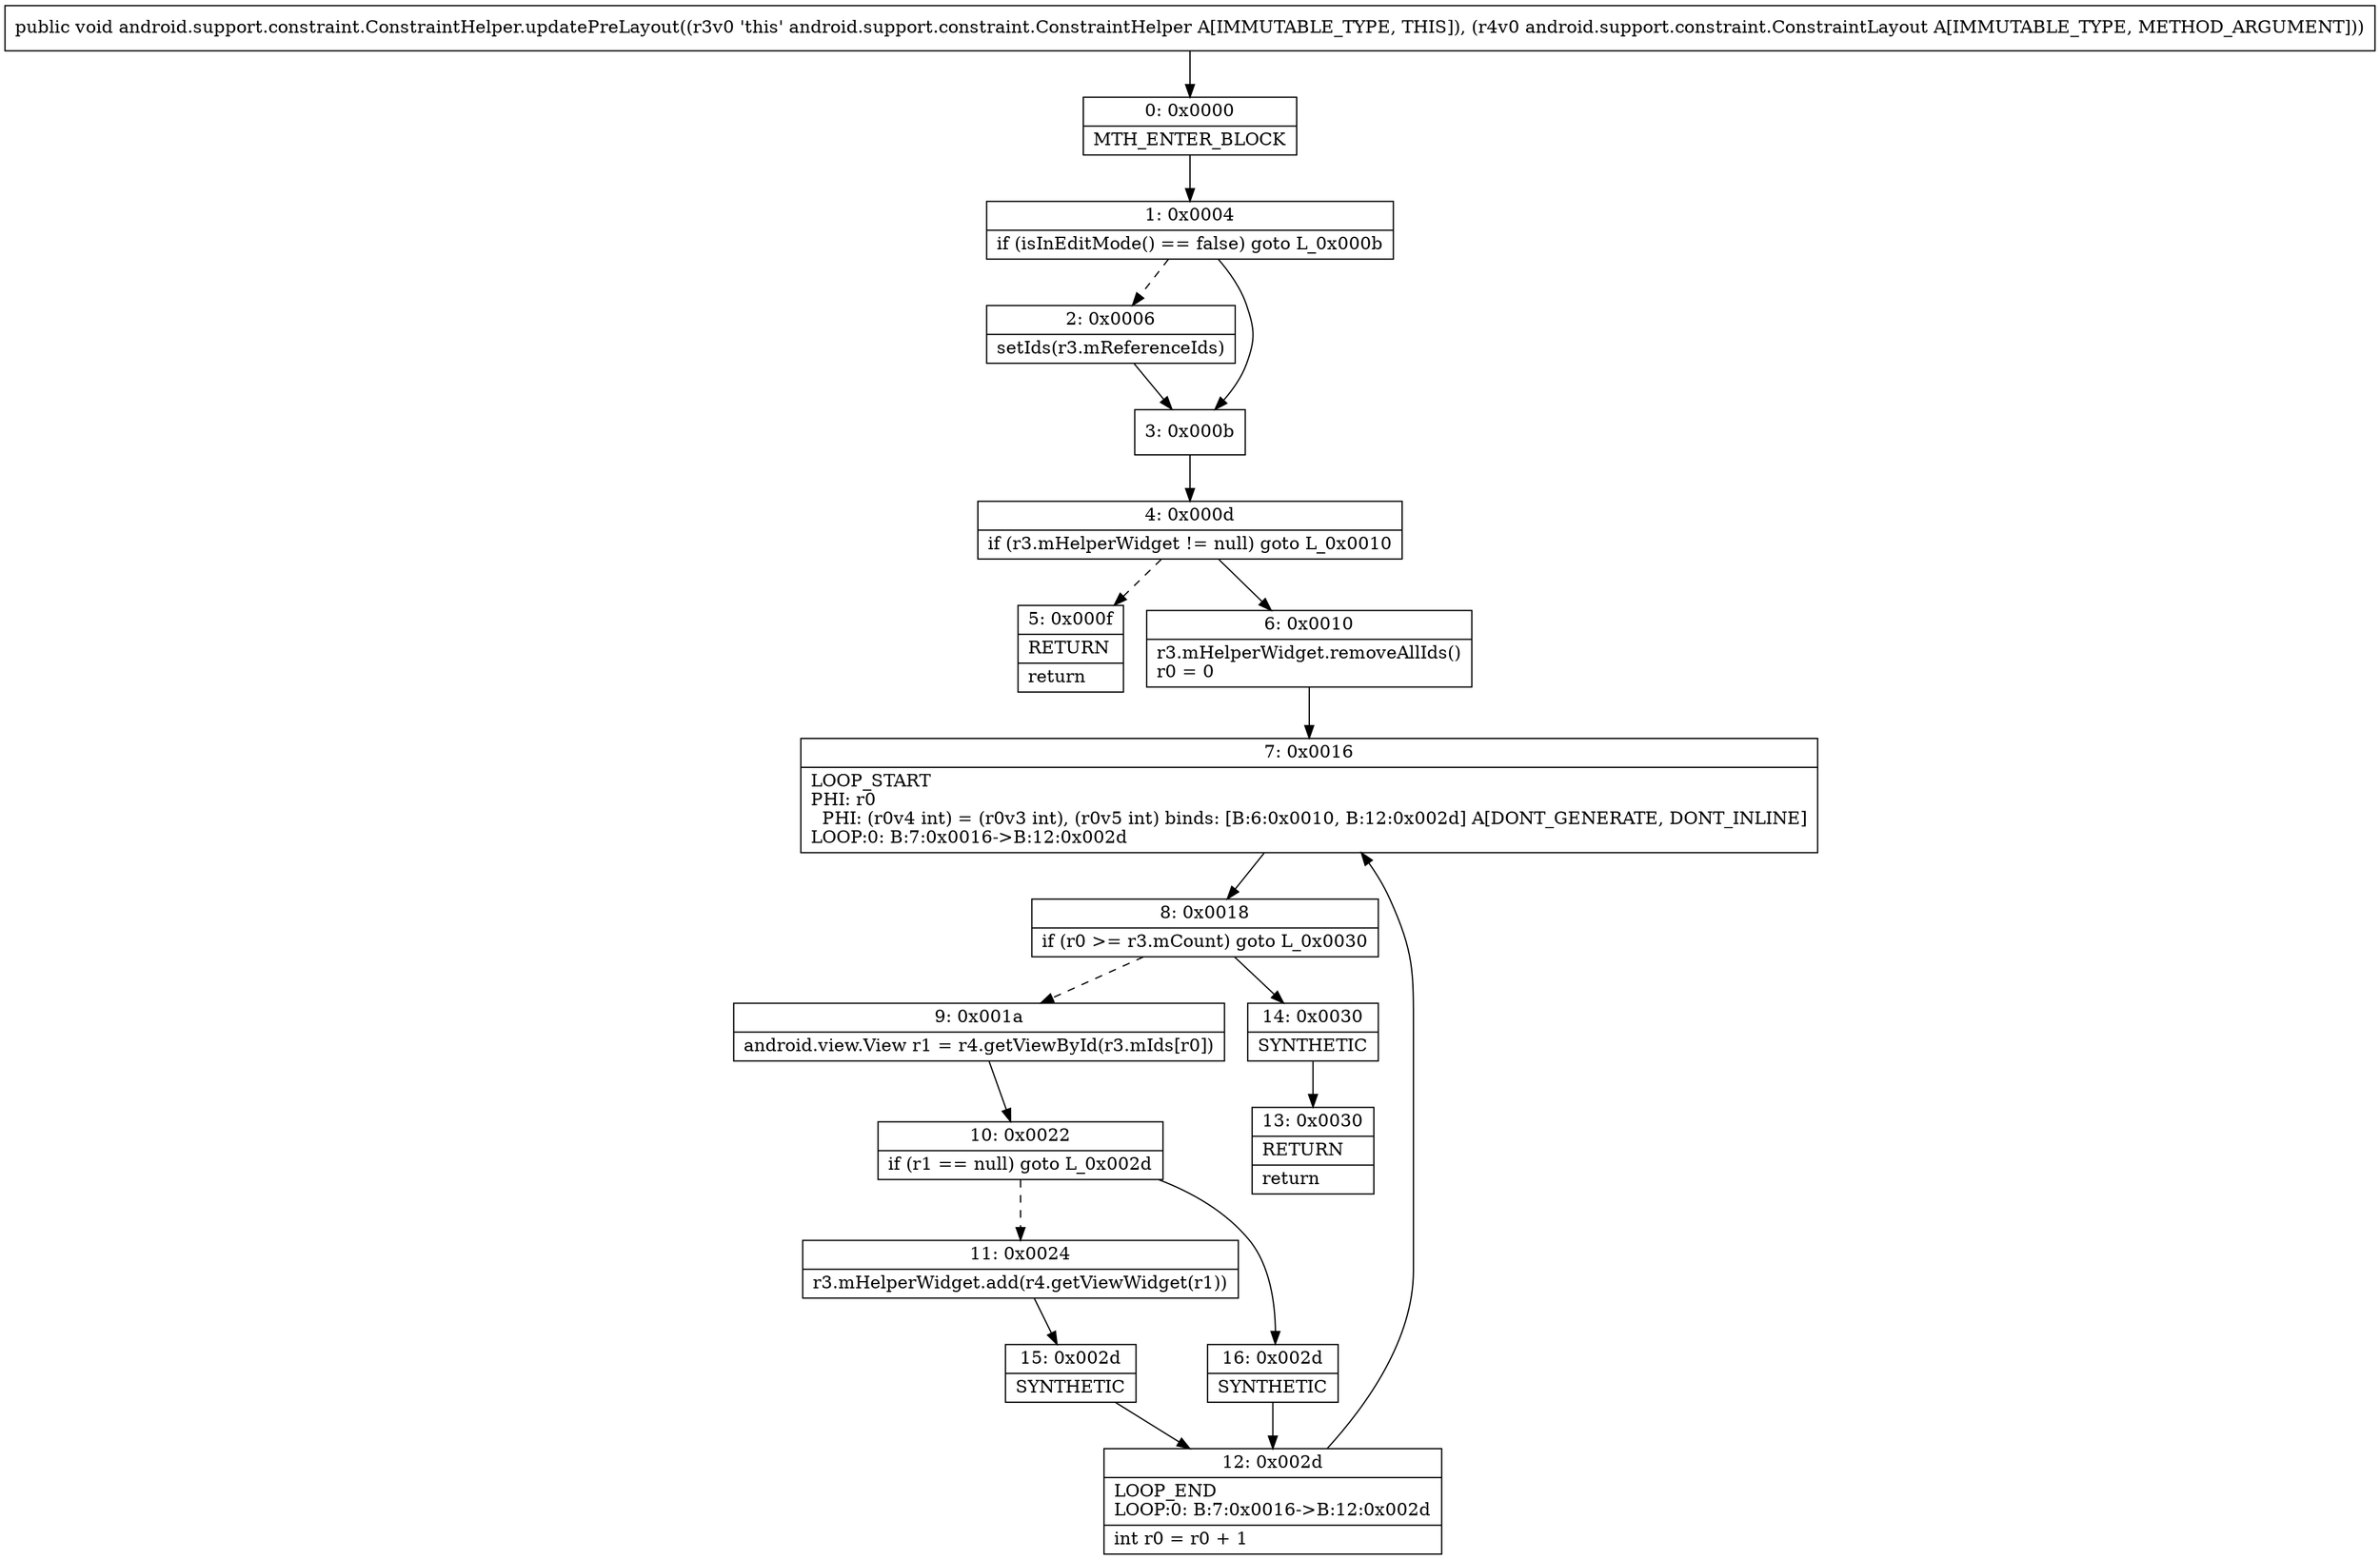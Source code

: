 digraph "CFG forandroid.support.constraint.ConstraintHelper.updatePreLayout(Landroid\/support\/constraint\/ConstraintLayout;)V" {
Node_0 [shape=record,label="{0\:\ 0x0000|MTH_ENTER_BLOCK\l}"];
Node_1 [shape=record,label="{1\:\ 0x0004|if (isInEditMode() == false) goto L_0x000b\l}"];
Node_2 [shape=record,label="{2\:\ 0x0006|setIds(r3.mReferenceIds)\l}"];
Node_3 [shape=record,label="{3\:\ 0x000b}"];
Node_4 [shape=record,label="{4\:\ 0x000d|if (r3.mHelperWidget != null) goto L_0x0010\l}"];
Node_5 [shape=record,label="{5\:\ 0x000f|RETURN\l|return\l}"];
Node_6 [shape=record,label="{6\:\ 0x0010|r3.mHelperWidget.removeAllIds()\lr0 = 0\l}"];
Node_7 [shape=record,label="{7\:\ 0x0016|LOOP_START\lPHI: r0 \l  PHI: (r0v4 int) = (r0v3 int), (r0v5 int) binds: [B:6:0x0010, B:12:0x002d] A[DONT_GENERATE, DONT_INLINE]\lLOOP:0: B:7:0x0016\-\>B:12:0x002d\l}"];
Node_8 [shape=record,label="{8\:\ 0x0018|if (r0 \>= r3.mCount) goto L_0x0030\l}"];
Node_9 [shape=record,label="{9\:\ 0x001a|android.view.View r1 = r4.getViewById(r3.mIds[r0])\l}"];
Node_10 [shape=record,label="{10\:\ 0x0022|if (r1 == null) goto L_0x002d\l}"];
Node_11 [shape=record,label="{11\:\ 0x0024|r3.mHelperWidget.add(r4.getViewWidget(r1))\l}"];
Node_12 [shape=record,label="{12\:\ 0x002d|LOOP_END\lLOOP:0: B:7:0x0016\-\>B:12:0x002d\l|int r0 = r0 + 1\l}"];
Node_13 [shape=record,label="{13\:\ 0x0030|RETURN\l|return\l}"];
Node_14 [shape=record,label="{14\:\ 0x0030|SYNTHETIC\l}"];
Node_15 [shape=record,label="{15\:\ 0x002d|SYNTHETIC\l}"];
Node_16 [shape=record,label="{16\:\ 0x002d|SYNTHETIC\l}"];
MethodNode[shape=record,label="{public void android.support.constraint.ConstraintHelper.updatePreLayout((r3v0 'this' android.support.constraint.ConstraintHelper A[IMMUTABLE_TYPE, THIS]), (r4v0 android.support.constraint.ConstraintLayout A[IMMUTABLE_TYPE, METHOD_ARGUMENT])) }"];
MethodNode -> Node_0;
Node_0 -> Node_1;
Node_1 -> Node_2[style=dashed];
Node_1 -> Node_3;
Node_2 -> Node_3;
Node_3 -> Node_4;
Node_4 -> Node_5[style=dashed];
Node_4 -> Node_6;
Node_6 -> Node_7;
Node_7 -> Node_8;
Node_8 -> Node_9[style=dashed];
Node_8 -> Node_14;
Node_9 -> Node_10;
Node_10 -> Node_11[style=dashed];
Node_10 -> Node_16;
Node_11 -> Node_15;
Node_12 -> Node_7;
Node_14 -> Node_13;
Node_15 -> Node_12;
Node_16 -> Node_12;
}

